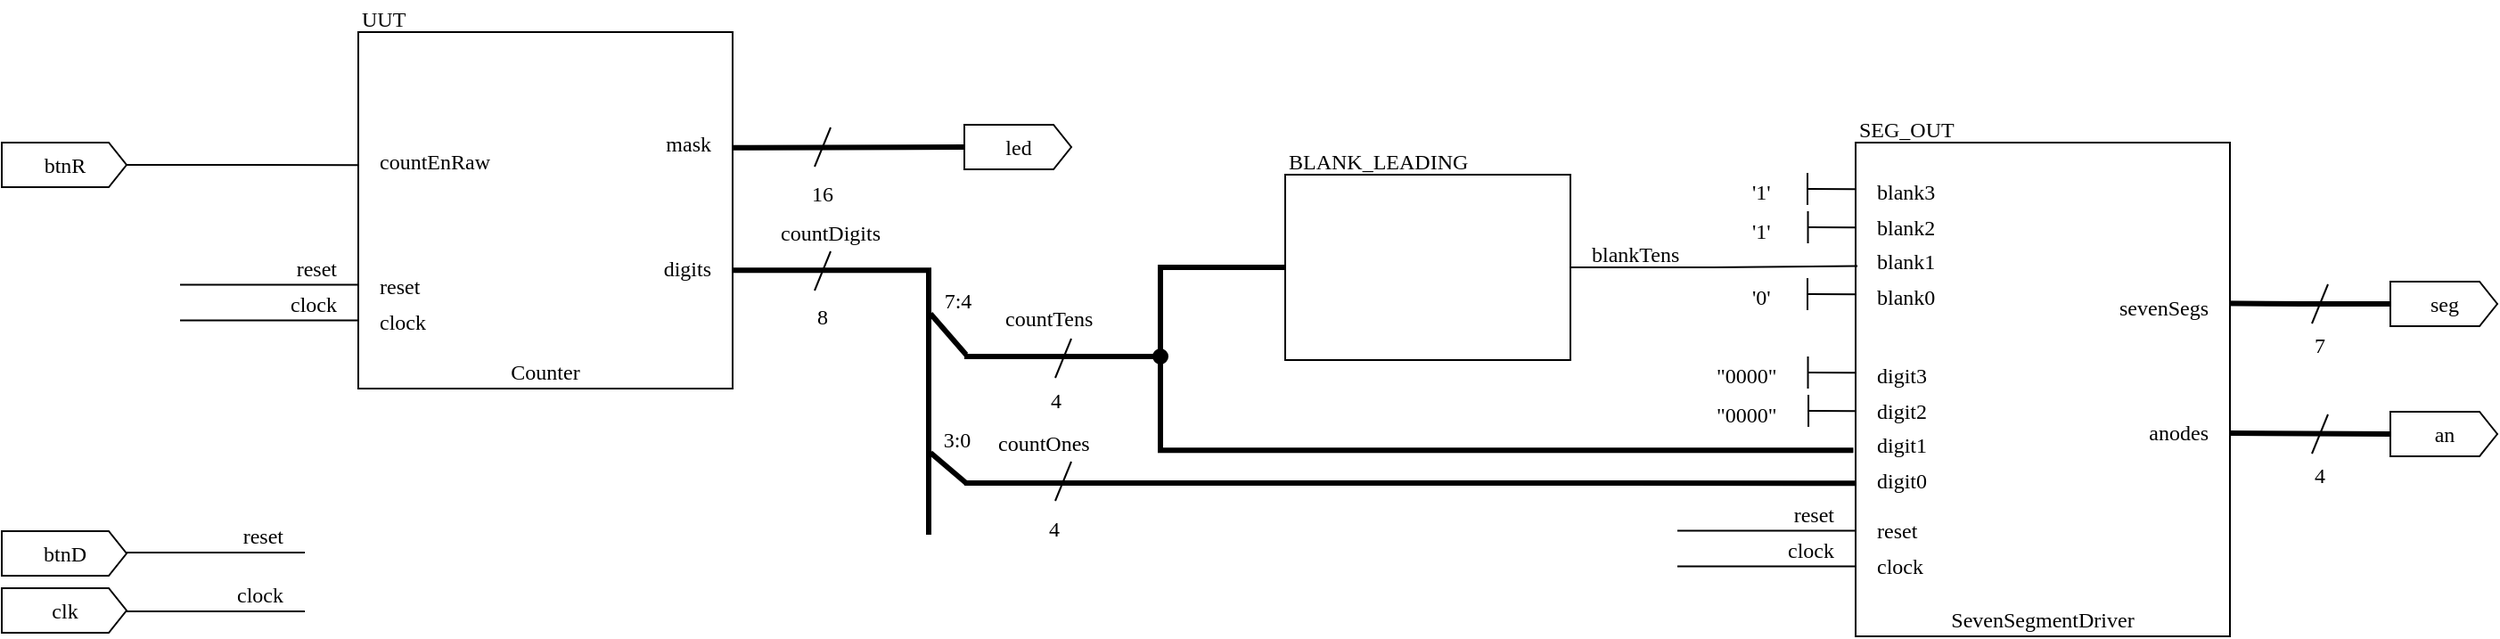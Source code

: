 <mxfile version="26.0.10">
  <diagram name="Page-1" id="qsbnJeBw_hMP2xTk_HLg">
    <mxGraphModel dx="724" dy="515" grid="1" gridSize="10" guides="1" tooltips="1" connect="1" arrows="1" fold="1" page="1" pageScale="1" pageWidth="850" pageHeight="1100" math="0" shadow="0">
      <root>
        <mxCell id="0" />
        <mxCell id="1" parent="0" />
        <mxCell id="AATds2I5sKl3luiFkeHi-94" style="edgeStyle=orthogonalEdgeStyle;rounded=0;orthogonalLoop=1;jettySize=auto;html=1;exitX=0;exitY=0.5;exitDx=0;exitDy=0;exitPerimeter=0;entryX=1;entryY=0.48;entryDx=0;entryDy=0;entryPerimeter=0;endArrow=none;endFill=0;strokeWidth=3;fontStyle=0" parent="1" source="AATds2I5sKl3luiFkeHi-92" edge="1">
          <mxGeometry relative="1" as="geometry">
            <mxPoint x="1290" y="282.96" as="targetPoint" />
          </mxGeometry>
        </mxCell>
        <mxCell id="AATds2I5sKl3luiFkeHi-95" style="edgeStyle=orthogonalEdgeStyle;rounded=0;orthogonalLoop=1;jettySize=auto;html=1;exitX=0;exitY=0.5;exitDx=0;exitDy=0;exitPerimeter=0;entryX=0.952;entryY=0.217;entryDx=0;entryDy=0;entryPerimeter=0;endArrow=none;endFill=0;strokeWidth=3;fontStyle=0" parent="1" source="AATds2I5sKl3luiFkeHi-91" edge="1">
          <mxGeometry relative="1" as="geometry">
            <mxPoint x="1279.92" y="210.109" as="targetPoint" />
          </mxGeometry>
        </mxCell>
        <mxCell id="AATds2I5sKl3luiFkeHi-2" value="" style="rounded=0;whiteSpace=wrap;html=1;fontStyle=0" parent="1" vertex="1">
          <mxGeometry x="240" y="58" width="210" height="200" as="geometry" />
        </mxCell>
        <mxCell id="AATds2I5sKl3luiFkeHi-3" value="UUT" style="text;html=1;align=left;verticalAlign=bottom;whiteSpace=wrap;rounded=0;fontFamily=Lucida Console;fontStyle=0" parent="1" vertex="1">
          <mxGeometry x="240" y="40" width="210" height="20" as="geometry" />
        </mxCell>
        <mxCell id="AATds2I5sKl3luiFkeHi-4" value="Counter" style="text;html=1;align=center;verticalAlign=bottom;whiteSpace=wrap;rounded=0;fontFamily=Lucida Console;fontStyle=0" parent="1" vertex="1">
          <mxGeometry x="240" y="238" width="210" height="20" as="geometry" />
        </mxCell>
        <mxCell id="AATds2I5sKl3luiFkeHi-5" value="countEnRaw" style="text;html=1;align=left;verticalAlign=bottom;whiteSpace=wrap;rounded=0;fontFamily=Lucida Console;fontStyle=0" parent="1" vertex="1">
          <mxGeometry x="250" y="120" width="50" height="20" as="geometry" />
        </mxCell>
        <mxCell id="AATds2I5sKl3luiFkeHi-7" value="clock" style="text;html=1;align=left;verticalAlign=bottom;whiteSpace=wrap;rounded=0;fontFamily=Lucida Console;fontStyle=0" parent="1" vertex="1">
          <mxGeometry x="250" y="210" width="50" height="20" as="geometry" />
        </mxCell>
        <mxCell id="AATds2I5sKl3luiFkeHi-8" value="reset" style="text;html=1;align=left;verticalAlign=bottom;whiteSpace=wrap;rounded=0;fontFamily=Lucida Console;fontStyle=0" parent="1" vertex="1">
          <mxGeometry x="250" y="190" width="50" height="20" as="geometry" />
        </mxCell>
        <mxCell id="AATds2I5sKl3luiFkeHi-9" value="" style="endArrow=none;html=1;rounded=0;fontStyle=0" parent="1" edge="1">
          <mxGeometry width="50" height="50" relative="1" as="geometry">
            <mxPoint x="140" y="199.75" as="sourcePoint" />
            <mxPoint x="240" y="199.75" as="targetPoint" />
            <Array as="points">
              <mxPoint x="150" y="199.75" />
            </Array>
          </mxGeometry>
        </mxCell>
        <mxCell id="AATds2I5sKl3luiFkeHi-10" value="reset" style="text;html=1;align=right;verticalAlign=bottom;whiteSpace=wrap;rounded=0;fontFamily=Lucida Console;fontStyle=0" parent="1" vertex="1">
          <mxGeometry x="160" y="179.75" width="70" height="20" as="geometry" />
        </mxCell>
        <mxCell id="AATds2I5sKl3luiFkeHi-11" value="" style="endArrow=none;html=1;rounded=0;fontStyle=0" parent="1" edge="1">
          <mxGeometry width="50" height="50" relative="1" as="geometry">
            <mxPoint x="140" y="219.75" as="sourcePoint" />
            <mxPoint x="240" y="219.75" as="targetPoint" />
            <Array as="points">
              <mxPoint x="150" y="219.75" />
            </Array>
          </mxGeometry>
        </mxCell>
        <mxCell id="AATds2I5sKl3luiFkeHi-12" value="clock" style="text;html=1;align=right;verticalAlign=bottom;whiteSpace=wrap;rounded=0;fontFamily=Lucida Console;fontStyle=0" parent="1" vertex="1">
          <mxGeometry x="160" y="199.75" width="70" height="20" as="geometry" />
        </mxCell>
        <mxCell id="AATds2I5sKl3luiFkeHi-13" value="digits" style="text;html=1;align=right;verticalAlign=bottom;whiteSpace=wrap;rounded=0;fontFamily=Lucida Console;fontStyle=0" parent="1" vertex="1">
          <mxGeometry x="390" y="180" width="50" height="20" as="geometry" />
        </mxCell>
        <mxCell id="AATds2I5sKl3luiFkeHi-14" value="mask" style="text;html=1;align=right;verticalAlign=bottom;whiteSpace=wrap;rounded=0;fontFamily=Lucida Console;fontStyle=0" parent="1" vertex="1">
          <mxGeometry x="390" y="110" width="50" height="20" as="geometry" />
        </mxCell>
        <mxCell id="AATds2I5sKl3luiFkeHi-15" value="btnR" style="html=1;shadow=0;dashed=0;align=center;verticalAlign=middle;shape=mxgraph.arrows2.arrow;dy=0;dx=10;notch=0;fontFamily=Lucida Console;fontStyle=0" parent="1" vertex="1">
          <mxGeometry x="40" y="120" width="70" height="25" as="geometry" />
        </mxCell>
        <mxCell id="AATds2I5sKl3luiFkeHi-17" style="edgeStyle=orthogonalEdgeStyle;rounded=0;orthogonalLoop=1;jettySize=auto;html=1;exitX=1;exitY=0.5;exitDx=0;exitDy=0;exitPerimeter=0;entryX=0;entryY=0.373;entryDx=0;entryDy=0;entryPerimeter=0;endArrow=none;endFill=0;fontStyle=0" parent="1" source="AATds2I5sKl3luiFkeHi-15" target="AATds2I5sKl3luiFkeHi-2" edge="1">
          <mxGeometry relative="1" as="geometry" />
        </mxCell>
        <mxCell id="AATds2I5sKl3luiFkeHi-18" value="" style="endArrow=none;html=1;rounded=0;fontStyle=0" parent="1" edge="1">
          <mxGeometry width="50" height="50" relative="1" as="geometry">
            <mxPoint x="110" y="350" as="sourcePoint" />
            <mxPoint x="210" y="350" as="targetPoint" />
            <Array as="points">
              <mxPoint x="120" y="350" />
            </Array>
          </mxGeometry>
        </mxCell>
        <mxCell id="AATds2I5sKl3luiFkeHi-19" value="reset" style="text;html=1;align=right;verticalAlign=bottom;whiteSpace=wrap;rounded=0;fontFamily=Lucida Console;fontStyle=0" parent="1" vertex="1">
          <mxGeometry x="130" y="330" width="70" height="20" as="geometry" />
        </mxCell>
        <mxCell id="AATds2I5sKl3luiFkeHi-20" value="" style="endArrow=none;html=1;rounded=0;fontStyle=0" parent="1" edge="1">
          <mxGeometry width="50" height="50" relative="1" as="geometry">
            <mxPoint x="110" y="383" as="sourcePoint" />
            <mxPoint x="210" y="383" as="targetPoint" />
            <Array as="points">
              <mxPoint x="120" y="383" />
            </Array>
          </mxGeometry>
        </mxCell>
        <mxCell id="AATds2I5sKl3luiFkeHi-21" value="clock" style="text;html=1;align=right;verticalAlign=bottom;whiteSpace=wrap;rounded=0;fontFamily=Lucida Console;fontStyle=0" parent="1" vertex="1">
          <mxGeometry x="130" y="363" width="70" height="20" as="geometry" />
        </mxCell>
        <mxCell id="AATds2I5sKl3luiFkeHi-22" value="btnD" style="html=1;shadow=0;dashed=0;align=center;verticalAlign=middle;shape=mxgraph.arrows2.arrow;dy=0;dx=10;notch=0;fontFamily=Lucida Console;fontStyle=0" parent="1" vertex="1">
          <mxGeometry x="40" y="338" width="70" height="25" as="geometry" />
        </mxCell>
        <mxCell id="AATds2I5sKl3luiFkeHi-23" value="clk" style="html=1;shadow=0;dashed=0;align=center;verticalAlign=middle;shape=mxgraph.arrows2.arrow;dy=0;dx=10;notch=0;fontFamily=Lucida Console;fontStyle=0" parent="1" vertex="1">
          <mxGeometry x="40" y="370" width="70" height="25" as="geometry" />
        </mxCell>
        <mxCell id="AATds2I5sKl3luiFkeHi-24" value="" style="endArrow=none;html=1;rounded=0;strokeWidth=3;edgeStyle=elbowEdgeStyle;fontStyle=0" parent="1" edge="1">
          <mxGeometry width="50" height="50" relative="1" as="geometry">
            <mxPoint x="450" y="191.57" as="sourcePoint" />
            <mxPoint x="560" y="340" as="targetPoint" />
            <Array as="points">
              <mxPoint x="560" y="270" />
            </Array>
          </mxGeometry>
        </mxCell>
        <mxCell id="AATds2I5sKl3luiFkeHi-25" value="countDigits" style="text;html=1;align=center;verticalAlign=bottom;whiteSpace=wrap;rounded=0;fontFamily=Lucida Console;fontStyle=0" parent="1" vertex="1">
          <mxGeometry x="450" y="160" width="110" height="20" as="geometry" />
        </mxCell>
        <mxCell id="AATds2I5sKl3luiFkeHi-27" value="8" style="text;html=1;align=center;verticalAlign=bottom;whiteSpace=wrap;rounded=0;fontFamily=Lucida Console;fontStyle=0" parent="1" vertex="1">
          <mxGeometry x="470" y="206.75" width="61" height="20" as="geometry" />
        </mxCell>
        <mxCell id="AATds2I5sKl3luiFkeHi-28" value="" style="endArrow=none;html=1;rounded=0;strokeWidth=3;entryX=0;entryY=0.5;entryDx=0;entryDy=0;entryPerimeter=0;fontStyle=0" parent="1" target="AATds2I5sKl3luiFkeHi-33" edge="1">
          <mxGeometry width="50" height="50" relative="1" as="geometry">
            <mxPoint x="450" y="122.82" as="sourcePoint" />
            <mxPoint x="550" y="122.82" as="targetPoint" />
            <Array as="points">
              <mxPoint x="460" y="122.82" />
            </Array>
          </mxGeometry>
        </mxCell>
        <mxCell id="AATds2I5sKl3luiFkeHi-31" value="16" style="text;html=1;align=center;verticalAlign=bottom;whiteSpace=wrap;rounded=0;fontFamily=Lucida Console;fontStyle=0" parent="1" vertex="1">
          <mxGeometry x="470" y="138" width="61" height="20" as="geometry" />
        </mxCell>
        <mxCell id="AATds2I5sKl3luiFkeHi-33" value="led" style="html=1;shadow=0;dashed=0;align=center;verticalAlign=middle;shape=mxgraph.arrows2.arrow;dy=0;dx=10;notch=0;fontFamily=Lucida Console;fontStyle=0" parent="1" vertex="1">
          <mxGeometry x="580" y="110" width="60" height="25" as="geometry" />
        </mxCell>
        <mxCell id="AATds2I5sKl3luiFkeHi-35" value="" style="endArrow=none;html=1;rounded=0;strokeWidth=3;fontStyle=0" parent="1" edge="1">
          <mxGeometry width="50" height="50" relative="1" as="geometry">
            <mxPoint x="561" y="216" as="sourcePoint" />
            <mxPoint x="581" y="239" as="targetPoint" />
          </mxGeometry>
        </mxCell>
        <mxCell id="AATds2I5sKl3luiFkeHi-36" value="" style="endArrow=none;html=1;rounded=0;strokeWidth=3;fontStyle=0" parent="1" edge="1">
          <mxGeometry width="50" height="50" relative="1" as="geometry">
            <mxPoint x="561" y="294" as="sourcePoint" />
            <mxPoint x="581" y="311" as="targetPoint" />
          </mxGeometry>
        </mxCell>
        <mxCell id="AATds2I5sKl3luiFkeHi-37" value="" style="endArrow=none;html=1;rounded=0;strokeWidth=3;entryX=-0.006;entryY=0.623;entryDx=0;entryDy=0;edgeStyle=elbowEdgeStyle;entryPerimeter=0;fontStyle=0" parent="1" target="AATds2I5sKl3luiFkeHi-49" edge="1">
          <mxGeometry width="50" height="50" relative="1" as="geometry">
            <mxPoint x="580" y="240" as="sourcePoint" />
            <mxPoint x="710" y="261" as="targetPoint" />
            <Array as="points">
              <mxPoint x="690" y="293" />
            </Array>
          </mxGeometry>
        </mxCell>
        <mxCell id="AATds2I5sKl3luiFkeHi-39" value="4" style="text;html=1;align=center;verticalAlign=bottom;whiteSpace=wrap;rounded=0;fontFamily=Lucida Console;fontStyle=0" parent="1" vertex="1">
          <mxGeometry x="601" y="254" width="61" height="20" as="geometry" />
        </mxCell>
        <mxCell id="AATds2I5sKl3luiFkeHi-40" value="" style="endArrow=none;html=1;rounded=0;strokeWidth=3;entryX=0.006;entryY=0.69;entryDx=0;entryDy=0;entryPerimeter=0;edgeStyle=elbowEdgeStyle;fontStyle=0" parent="1" target="AATds2I5sKl3luiFkeHi-49" edge="1">
          <mxGeometry width="50" height="50" relative="1" as="geometry">
            <mxPoint x="580" y="311" as="sourcePoint" />
            <mxPoint x="709" y="333" as="targetPoint" />
            <Array as="points">
              <mxPoint x="950" y="350" />
            </Array>
          </mxGeometry>
        </mxCell>
        <mxCell id="AATds2I5sKl3luiFkeHi-42" value="4" style="text;html=1;align=center;verticalAlign=bottom;whiteSpace=wrap;rounded=0;fontFamily=Lucida Console;fontStyle=0" parent="1" vertex="1">
          <mxGeometry x="600" y="326" width="61" height="20" as="geometry" />
        </mxCell>
        <mxCell id="AATds2I5sKl3luiFkeHi-43" value="countTens" style="text;html=1;align=left;verticalAlign=bottom;whiteSpace=wrap;rounded=0;fontFamily=Lucida Console;fontStyle=0" parent="1" vertex="1">
          <mxGeometry x="601" y="208" width="70" height="20" as="geometry" />
        </mxCell>
        <mxCell id="AATds2I5sKl3luiFkeHi-44" value="countOnes" style="text;html=1;align=left;verticalAlign=bottom;whiteSpace=wrap;rounded=0;fontFamily=Lucida Console;fontStyle=0" parent="1" vertex="1">
          <mxGeometry x="596.5" y="278" width="70" height="20" as="geometry" />
        </mxCell>
        <mxCell id="AATds2I5sKl3luiFkeHi-45" value="" style="endArrow=oval;html=1;rounded=0;edgeStyle=orthogonalEdgeStyle;startArrow=none;startFill=0;endFill=1;strokeWidth=3;exitX=0;exitY=0.5;exitDx=0;exitDy=0;fontStyle=0" parent="1" source="AATds2I5sKl3luiFkeHi-47" edge="1">
          <mxGeometry width="50" height="50" relative="1" as="geometry">
            <mxPoint x="720" y="420" as="sourcePoint" />
            <mxPoint x="690" y="240" as="targetPoint" />
            <Array as="points">
              <mxPoint x="690" y="190" />
            </Array>
          </mxGeometry>
        </mxCell>
        <mxCell id="AATds2I5sKl3luiFkeHi-47" value="" style="rounded=0;whiteSpace=wrap;html=1;fontStyle=0" parent="1" vertex="1">
          <mxGeometry x="760" y="138" width="160" height="104" as="geometry" />
        </mxCell>
        <mxCell id="AATds2I5sKl3luiFkeHi-48" value="BLANK_LEADING" style="text;html=1;align=left;verticalAlign=bottom;whiteSpace=wrap;rounded=0;fontFamily=Lucida Console;fontStyle=0" parent="1" vertex="1">
          <mxGeometry x="760" y="120" width="160" height="20" as="geometry" />
        </mxCell>
        <mxCell id="AATds2I5sKl3luiFkeHi-49" value="" style="rounded=0;whiteSpace=wrap;html=1;fontStyle=0" parent="1" vertex="1">
          <mxGeometry x="1080" y="120" width="210" height="277" as="geometry" />
        </mxCell>
        <mxCell id="AATds2I5sKl3luiFkeHi-50" value="SEG_OUT" style="text;html=1;align=left;verticalAlign=bottom;whiteSpace=wrap;rounded=0;fontFamily=Lucida Console;fontStyle=0" parent="1" vertex="1">
          <mxGeometry x="1080" y="102" width="210" height="20" as="geometry" />
        </mxCell>
        <mxCell id="AATds2I5sKl3luiFkeHi-51" value="SevenSegmentDriver" style="text;html=1;align=center;verticalAlign=bottom;whiteSpace=wrap;rounded=0;fontFamily=Lucida Console;fontStyle=0" parent="1" vertex="1">
          <mxGeometry x="1080" y="377" width="210" height="20" as="geometry" />
        </mxCell>
        <mxCell id="AATds2I5sKl3luiFkeHi-52" value="digit3" style="text;html=1;align=left;verticalAlign=bottom;whiteSpace=wrap;rounded=0;fontFamily=Lucida Console;fontStyle=0" parent="1" vertex="1">
          <mxGeometry x="1090" y="240" width="50" height="20" as="geometry" />
        </mxCell>
        <mxCell id="AATds2I5sKl3luiFkeHi-53" value="clock" style="text;html=1;align=left;verticalAlign=bottom;whiteSpace=wrap;rounded=0;fontFamily=Lucida Console;fontStyle=0" parent="1" vertex="1">
          <mxGeometry x="1090" y="347" width="50" height="20" as="geometry" />
        </mxCell>
        <mxCell id="AATds2I5sKl3luiFkeHi-54" value="reset" style="text;html=1;align=left;verticalAlign=bottom;whiteSpace=wrap;rounded=0;fontFamily=Lucida Console;fontStyle=0" parent="1" vertex="1">
          <mxGeometry x="1090" y="327" width="50" height="20" as="geometry" />
        </mxCell>
        <mxCell id="AATds2I5sKl3luiFkeHi-55" value="anodes" style="text;html=1;align=right;verticalAlign=bottom;whiteSpace=wrap;rounded=0;fontFamily=Lucida Console;fontStyle=0" parent="1" vertex="1">
          <mxGeometry x="1230" y="272" width="50" height="20" as="geometry" />
        </mxCell>
        <mxCell id="AATds2I5sKl3luiFkeHi-56" value="sevenSegs" style="text;html=1;align=right;verticalAlign=bottom;whiteSpace=wrap;rounded=0;fontFamily=Lucida Console;fontStyle=0" parent="1" vertex="1">
          <mxGeometry x="1200" y="202" width="80" height="20" as="geometry" />
        </mxCell>
        <mxCell id="AATds2I5sKl3luiFkeHi-57" value="digit2" style="text;html=1;align=left;verticalAlign=bottom;whiteSpace=wrap;rounded=0;fontFamily=Lucida Console;fontStyle=0" parent="1" vertex="1">
          <mxGeometry x="1090" y="260" width="50" height="20" as="geometry" />
        </mxCell>
        <mxCell id="AATds2I5sKl3luiFkeHi-58" value="digit1" style="text;html=1;align=left;verticalAlign=bottom;whiteSpace=wrap;rounded=0;fontFamily=Lucida Console;fontStyle=0" parent="1" vertex="1">
          <mxGeometry x="1090" y="279" width="50" height="20" as="geometry" />
        </mxCell>
        <mxCell id="AATds2I5sKl3luiFkeHi-59" value="digit0" style="text;html=1;align=left;verticalAlign=bottom;whiteSpace=wrap;rounded=0;fontFamily=Lucida Console;fontStyle=0" parent="1" vertex="1">
          <mxGeometry x="1090" y="299" width="50" height="20" as="geometry" />
        </mxCell>
        <mxCell id="AATds2I5sKl3luiFkeHi-60" value="blank3" style="text;html=1;align=left;verticalAlign=bottom;whiteSpace=wrap;rounded=0;fontFamily=Lucida Console;fontStyle=0" parent="1" vertex="1">
          <mxGeometry x="1090" y="137" width="50" height="20" as="geometry" />
        </mxCell>
        <mxCell id="AATds2I5sKl3luiFkeHi-61" value="blank2" style="text;html=1;align=left;verticalAlign=bottom;whiteSpace=wrap;rounded=0;fontFamily=Lucida Console;fontStyle=0" parent="1" vertex="1">
          <mxGeometry x="1090" y="157" width="50" height="20" as="geometry" />
        </mxCell>
        <mxCell id="AATds2I5sKl3luiFkeHi-62" value="blank1" style="text;html=1;align=left;verticalAlign=bottom;whiteSpace=wrap;rounded=0;fontFamily=Lucida Console;fontStyle=0" parent="1" vertex="1">
          <mxGeometry x="1090" y="176" width="50" height="20" as="geometry" />
        </mxCell>
        <mxCell id="AATds2I5sKl3luiFkeHi-63" value="blank0" style="text;html=1;align=left;verticalAlign=bottom;whiteSpace=wrap;rounded=0;fontFamily=Lucida Console;fontStyle=0" parent="1" vertex="1">
          <mxGeometry x="1090" y="196" width="50" height="20" as="geometry" />
        </mxCell>
        <mxCell id="AATds2I5sKl3luiFkeHi-64" value="" style="endArrow=none;html=1;rounded=0;fontStyle=0" parent="1" edge="1">
          <mxGeometry width="50" height="50" relative="1" as="geometry">
            <mxPoint x="980" y="337.69" as="sourcePoint" />
            <mxPoint x="1080" y="337.69" as="targetPoint" />
            <Array as="points">
              <mxPoint x="990" y="337.69" />
            </Array>
          </mxGeometry>
        </mxCell>
        <mxCell id="AATds2I5sKl3luiFkeHi-65" value="reset" style="text;html=1;align=right;verticalAlign=bottom;whiteSpace=wrap;rounded=0;fontFamily=Lucida Console;fontStyle=0" parent="1" vertex="1">
          <mxGeometry x="1000" y="317.69" width="70" height="20" as="geometry" />
        </mxCell>
        <mxCell id="AATds2I5sKl3luiFkeHi-66" value="" style="endArrow=none;html=1;rounded=0;fontStyle=0" parent="1" edge="1">
          <mxGeometry width="50" height="50" relative="1" as="geometry">
            <mxPoint x="980" y="357.69" as="sourcePoint" />
            <mxPoint x="1080" y="357.69" as="targetPoint" />
            <Array as="points">
              <mxPoint x="990" y="357.69" />
            </Array>
          </mxGeometry>
        </mxCell>
        <mxCell id="AATds2I5sKl3luiFkeHi-67" value="clock" style="text;html=1;align=right;verticalAlign=bottom;whiteSpace=wrap;rounded=0;fontFamily=Lucida Console;fontStyle=0" parent="1" vertex="1">
          <mxGeometry x="1000" y="337.69" width="70" height="20" as="geometry" />
        </mxCell>
        <mxCell id="AATds2I5sKl3luiFkeHi-68" value="" style="endArrow=none;html=1;rounded=0;entryX=-0.006;entryY=0.419;entryDx=0;entryDy=0;entryPerimeter=0;fontStyle=0" parent="1" edge="1">
          <mxGeometry width="50" height="50" relative="1" as="geometry">
            <mxPoint x="1053" y="146" as="sourcePoint" />
            <mxPoint x="1079.74" y="146.063" as="targetPoint" />
          </mxGeometry>
        </mxCell>
        <mxCell id="AATds2I5sKl3luiFkeHi-69" value="" style="endArrow=none;html=1;rounded=0;fontStyle=0" parent="1" edge="1">
          <mxGeometry width="50" height="50" relative="1" as="geometry">
            <mxPoint x="1053" y="155" as="sourcePoint" />
            <mxPoint x="1053" y="137" as="targetPoint" />
          </mxGeometry>
        </mxCell>
        <mxCell id="AATds2I5sKl3luiFkeHi-70" value="&#39;1&#39;" style="text;html=1;align=left;verticalAlign=bottom;whiteSpace=wrap;rounded=0;fontFamily=Lucida Console;fontStyle=0" parent="1" vertex="1">
          <mxGeometry x="1020" y="137" width="30" height="20" as="geometry" />
        </mxCell>
        <mxCell id="AATds2I5sKl3luiFkeHi-71" value="" style="endArrow=none;html=1;rounded=0;entryX=-0.006;entryY=0.419;entryDx=0;entryDy=0;entryPerimeter=0;fontStyle=0" parent="1" edge="1">
          <mxGeometry width="50" height="50" relative="1" as="geometry">
            <mxPoint x="1053.26" y="167.5" as="sourcePoint" />
            <mxPoint x="1080.0" y="167.563" as="targetPoint" />
          </mxGeometry>
        </mxCell>
        <mxCell id="AATds2I5sKl3luiFkeHi-72" value="" style="endArrow=none;html=1;rounded=0;fontStyle=0" parent="1" edge="1">
          <mxGeometry width="50" height="50" relative="1" as="geometry">
            <mxPoint x="1053.26" y="176.5" as="sourcePoint" />
            <mxPoint x="1053.26" y="158.5" as="targetPoint" />
          </mxGeometry>
        </mxCell>
        <mxCell id="AATds2I5sKl3luiFkeHi-73" value="&#39;1&#39;" style="text;html=1;align=left;verticalAlign=bottom;whiteSpace=wrap;rounded=0;fontFamily=Lucida Console;fontStyle=0" parent="1" vertex="1">
          <mxGeometry x="1020.26" y="158.5" width="30" height="20" as="geometry" />
        </mxCell>
        <mxCell id="AATds2I5sKl3luiFkeHi-74" value="" style="endArrow=none;html=1;rounded=0;entryX=-0.006;entryY=0.419;entryDx=0;entryDy=0;entryPerimeter=0;fontStyle=0" parent="1" edge="1">
          <mxGeometry width="50" height="50" relative="1" as="geometry">
            <mxPoint x="1053" y="205" as="sourcePoint" />
            <mxPoint x="1079.74" y="205.063" as="targetPoint" />
          </mxGeometry>
        </mxCell>
        <mxCell id="AATds2I5sKl3luiFkeHi-75" value="" style="endArrow=none;html=1;rounded=0;fontStyle=0" parent="1" edge="1">
          <mxGeometry width="50" height="50" relative="1" as="geometry">
            <mxPoint x="1053" y="214" as="sourcePoint" />
            <mxPoint x="1053" y="196" as="targetPoint" />
          </mxGeometry>
        </mxCell>
        <mxCell id="AATds2I5sKl3luiFkeHi-76" value="&#39;0&#39;" style="text;html=1;align=left;verticalAlign=bottom;whiteSpace=wrap;rounded=0;fontFamily=Lucida Console;fontStyle=0" parent="1" vertex="1">
          <mxGeometry x="1020" y="196" width="30" height="20" as="geometry" />
        </mxCell>
        <mxCell id="AATds2I5sKl3luiFkeHi-77" style="edgeStyle=orthogonalEdgeStyle;rounded=0;orthogonalLoop=1;jettySize=auto;html=1;exitX=1;exitY=0.5;exitDx=0;exitDy=0;entryX=0.005;entryY=0.575;entryDx=0;entryDy=0;entryPerimeter=0;endArrow=none;endFill=0;fontStyle=0" parent="1" source="AATds2I5sKl3luiFkeHi-47" edge="1">
          <mxGeometry relative="1" as="geometry">
            <mxPoint x="1081.05" y="189.275" as="targetPoint" />
          </mxGeometry>
        </mxCell>
        <mxCell id="AATds2I5sKl3luiFkeHi-84" value="" style="endArrow=none;html=1;rounded=0;entryX=-0.006;entryY=0.419;entryDx=0;entryDy=0;entryPerimeter=0;fontStyle=0" parent="1" edge="1">
          <mxGeometry width="50" height="50" relative="1" as="geometry">
            <mxPoint x="1053.26" y="249" as="sourcePoint" />
            <mxPoint x="1080.0" y="249.063" as="targetPoint" />
          </mxGeometry>
        </mxCell>
        <mxCell id="AATds2I5sKl3luiFkeHi-85" value="" style="endArrow=none;html=1;rounded=0;fontStyle=0" parent="1" edge="1">
          <mxGeometry width="50" height="50" relative="1" as="geometry">
            <mxPoint x="1053.26" y="258" as="sourcePoint" />
            <mxPoint x="1053.26" y="240" as="targetPoint" />
          </mxGeometry>
        </mxCell>
        <mxCell id="AATds2I5sKl3luiFkeHi-86" value="&quot;0000&quot;" style="text;html=1;align=left;verticalAlign=bottom;whiteSpace=wrap;rounded=0;fontFamily=Lucida Console;fontStyle=0" parent="1" vertex="1">
          <mxGeometry x="1000" y="240" width="50.26" height="20" as="geometry" />
        </mxCell>
        <mxCell id="AATds2I5sKl3luiFkeHi-87" value="" style="endArrow=none;html=1;rounded=0;entryX=-0.006;entryY=0.419;entryDx=0;entryDy=0;entryPerimeter=0;fontStyle=0" parent="1" edge="1">
          <mxGeometry width="50" height="50" relative="1" as="geometry">
            <mxPoint x="1053.52" y="270.5" as="sourcePoint" />
            <mxPoint x="1080.26" y="270.563" as="targetPoint" />
          </mxGeometry>
        </mxCell>
        <mxCell id="AATds2I5sKl3luiFkeHi-88" value="" style="endArrow=none;html=1;rounded=0;fontStyle=0" parent="1" edge="1">
          <mxGeometry width="50" height="50" relative="1" as="geometry">
            <mxPoint x="1053.52" y="279.5" as="sourcePoint" />
            <mxPoint x="1053.52" y="261.5" as="targetPoint" />
          </mxGeometry>
        </mxCell>
        <mxCell id="AATds2I5sKl3luiFkeHi-89" value="&quot;0000&quot;" style="text;html=1;align=left;verticalAlign=bottom;whiteSpace=wrap;rounded=0;fontFamily=Lucida Console;fontStyle=0" parent="1" vertex="1">
          <mxGeometry x="1000" y="261.5" width="50.52" height="20" as="geometry" />
        </mxCell>
        <mxCell id="AATds2I5sKl3luiFkeHi-90" value="blankTens" style="text;html=1;align=left;verticalAlign=bottom;whiteSpace=wrap;rounded=0;fontFamily=Lucida Console;fontStyle=0" parent="1" vertex="1">
          <mxGeometry x="930" y="172" width="50.26" height="20" as="geometry" />
        </mxCell>
        <mxCell id="AATds2I5sKl3luiFkeHi-91" value="seg" style="html=1;shadow=0;dashed=0;align=center;verticalAlign=middle;shape=mxgraph.arrows2.arrow;dy=0;dx=10;notch=0;fontFamily=Lucida Console;fontStyle=0" parent="1" vertex="1">
          <mxGeometry x="1380" y="198" width="60" height="25" as="geometry" />
        </mxCell>
        <mxCell id="AATds2I5sKl3luiFkeHi-92" value="an" style="html=1;shadow=0;dashed=0;align=center;verticalAlign=middle;shape=mxgraph.arrows2.arrow;dy=0;dx=10;notch=0;fontFamily=Lucida Console;fontStyle=0" parent="1" vertex="1">
          <mxGeometry x="1380" y="271" width="60" height="25" as="geometry" />
        </mxCell>
        <mxCell id="AATds2I5sKl3luiFkeHi-97" value="4" style="text;html=1;align=center;verticalAlign=bottom;whiteSpace=wrap;rounded=0;fontFamily=Lucida Console;fontStyle=0" parent="1" vertex="1">
          <mxGeometry x="1310" y="296" width="61" height="20" as="geometry" />
        </mxCell>
        <mxCell id="AATds2I5sKl3luiFkeHi-99" value="7" style="text;html=1;align=center;verticalAlign=bottom;whiteSpace=wrap;rounded=0;fontFamily=Lucida Console;fontStyle=0" parent="1" vertex="1">
          <mxGeometry x="1310" y="223" width="61" height="20" as="geometry" />
        </mxCell>
        <mxCell id="LQGJWqhdvz3SOWZLcNF4-4" value="" style="endArrow=none;html=1;rounded=0;strokeWidth=1;fontStyle=0" parent="1" edge="1">
          <mxGeometry width="50" height="50" relative="1" as="geometry">
            <mxPoint x="496" y="133.5" as="sourcePoint" />
            <mxPoint x="505" y="111.5" as="targetPoint" />
          </mxGeometry>
        </mxCell>
        <mxCell id="LQGJWqhdvz3SOWZLcNF4-5" value="" style="endArrow=none;html=1;rounded=0;strokeWidth=1;fontStyle=0;align=center;" parent="1" edge="1">
          <mxGeometry width="50" height="50" relative="1" as="geometry">
            <mxPoint x="496" y="203" as="sourcePoint" />
            <mxPoint x="505" y="181" as="targetPoint" />
          </mxGeometry>
        </mxCell>
        <mxCell id="LQGJWqhdvz3SOWZLcNF4-6" value="" style="endArrow=none;html=1;rounded=0;strokeWidth=1;fontStyle=0" parent="1" edge="1">
          <mxGeometry width="50" height="50" relative="1" as="geometry">
            <mxPoint x="631" y="252" as="sourcePoint" />
            <mxPoint x="640" y="230" as="targetPoint" />
          </mxGeometry>
        </mxCell>
        <mxCell id="LQGJWqhdvz3SOWZLcNF4-7" value="" style="endArrow=none;html=1;rounded=0;strokeWidth=1;fontStyle=0" parent="1" edge="1">
          <mxGeometry width="50" height="50" relative="1" as="geometry">
            <mxPoint x="631" y="321" as="sourcePoint" />
            <mxPoint x="640" y="299" as="targetPoint" />
          </mxGeometry>
        </mxCell>
        <mxCell id="LQGJWqhdvz3SOWZLcNF4-8" value="" style="endArrow=none;html=1;rounded=0;strokeWidth=1;fontStyle=0" parent="1" edge="1">
          <mxGeometry width="50" height="50" relative="1" as="geometry">
            <mxPoint x="1336" y="294.5" as="sourcePoint" />
            <mxPoint x="1345" y="272.5" as="targetPoint" />
          </mxGeometry>
        </mxCell>
        <mxCell id="LQGJWqhdvz3SOWZLcNF4-9" value="" style="endArrow=none;html=1;rounded=0;strokeWidth=1;fontStyle=0" parent="1" edge="1">
          <mxGeometry width="50" height="50" relative="1" as="geometry">
            <mxPoint x="1336" y="221.5" as="sourcePoint" />
            <mxPoint x="1345" y="199.5" as="targetPoint" />
          </mxGeometry>
        </mxCell>
        <mxCell id="LQGJWqhdvz3SOWZLcNF4-10" value="7:4" style="text;html=1;align=center;verticalAlign=bottom;whiteSpace=wrap;rounded=0;fontFamily=Lucida Console;fontStyle=0" parent="1" vertex="1">
          <mxGeometry x="560.5" y="198" width="31" height="20" as="geometry" />
        </mxCell>
        <mxCell id="LQGJWqhdvz3SOWZLcNF4-11" value="3:0" style="text;html=1;align=center;verticalAlign=bottom;whiteSpace=wrap;rounded=0;fontFamily=Lucida Console;fontStyle=0" parent="1" vertex="1">
          <mxGeometry x="560.5" y="276" width="30" height="20" as="geometry" />
        </mxCell>
      </root>
    </mxGraphModel>
  </diagram>
</mxfile>
